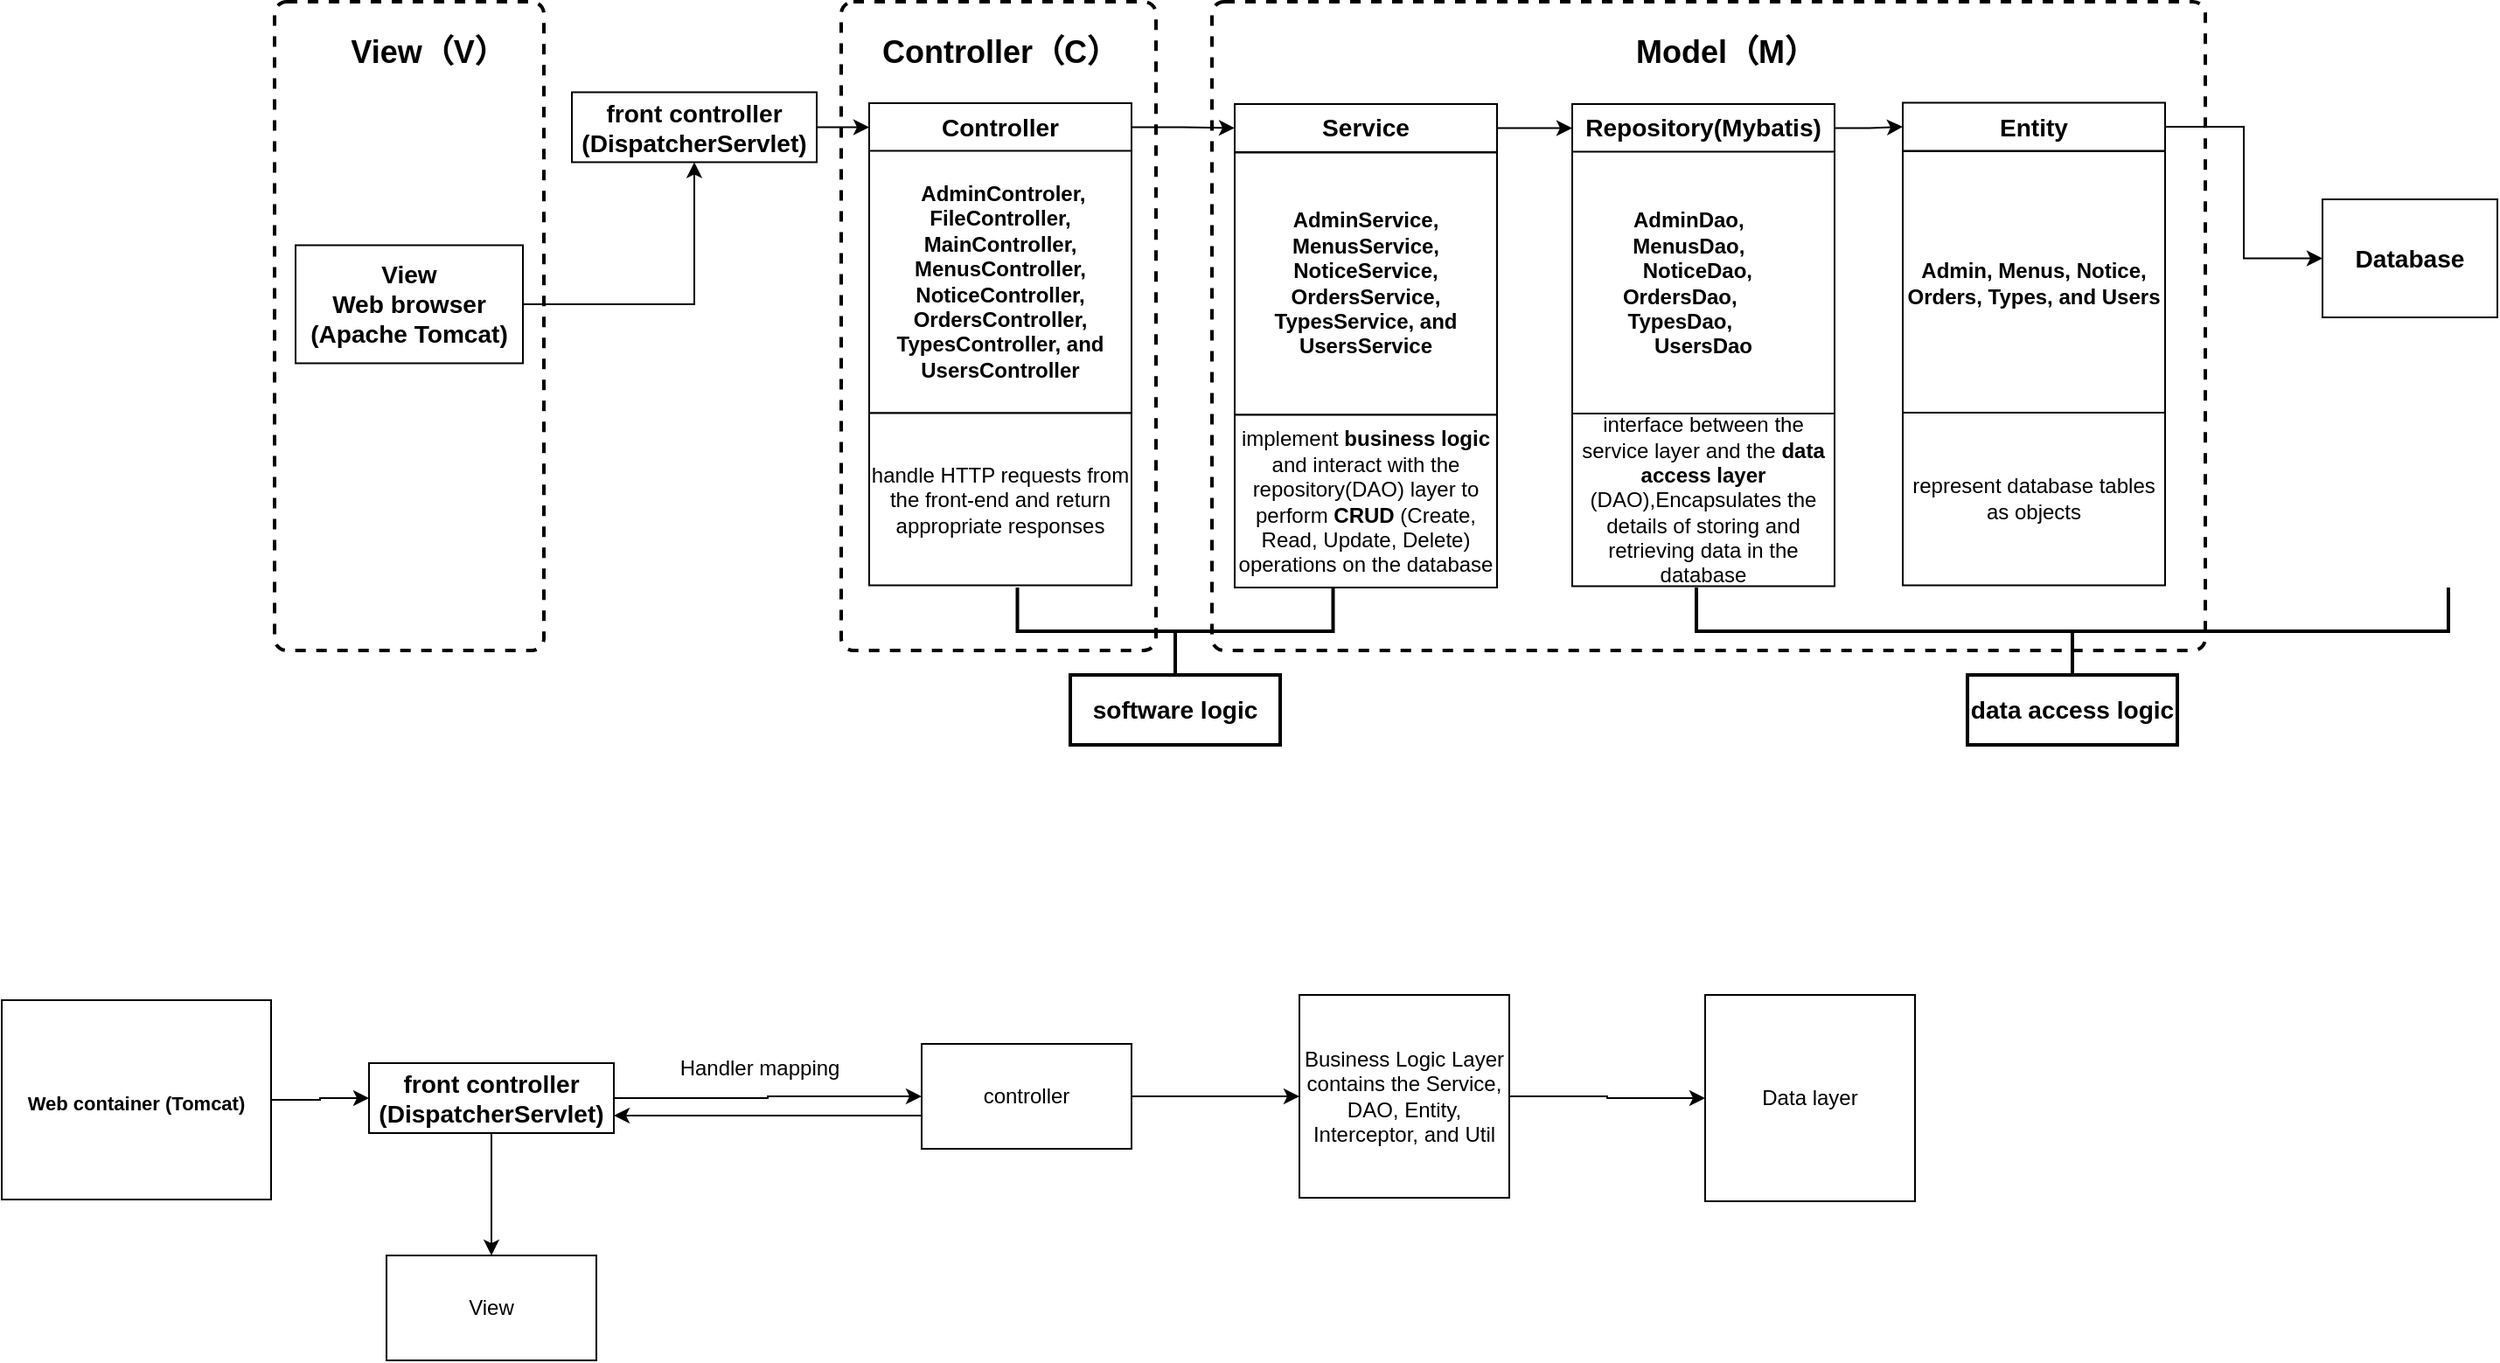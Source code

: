 <mxfile version="21.2.1" type="github">
  <diagram name="第 1 页" id="F75F39Ndx9XzVUsRWSvf">
    <mxGraphModel dx="1713" dy="1134" grid="0" gridSize="14" guides="1" tooltips="1" connect="1" arrows="1" fold="1" page="0" pageScale="1" pageWidth="827" pageHeight="1169" math="0" shadow="0">
      <root>
        <mxCell id="0" />
        <mxCell id="1" parent="0" />
        <mxCell id="sw15Z7x13JnrboLt79yL-166" value="" style="rounded=1;whiteSpace=wrap;html=1;absoluteArcSize=1;arcSize=14;strokeWidth=2;dashed=1;" vertex="1" parent="1">
          <mxGeometry x="-40" y="-14" width="154" height="371" as="geometry" />
        </mxCell>
        <mxCell id="sw15Z7x13JnrboLt79yL-163" value="" style="rounded=1;whiteSpace=wrap;html=1;absoluteArcSize=1;arcSize=14;strokeWidth=2;dashed=1;" vertex="1" parent="1">
          <mxGeometry x="496" y="-14" width="568" height="371" as="geometry" />
        </mxCell>
        <mxCell id="sw15Z7x13JnrboLt79yL-162" value="" style="rounded=1;whiteSpace=wrap;html=1;absoluteArcSize=1;arcSize=14;strokeWidth=2;dashed=1;" vertex="1" parent="1">
          <mxGeometry x="284" y="-14" width="180" height="371" as="geometry" />
        </mxCell>
        <mxCell id="sw15Z7x13JnrboLt79yL-100" value="" style="edgeStyle=orthogonalEdgeStyle;rounded=0;orthogonalLoop=1;jettySize=auto;html=1;" edge="1" parent="1" source="sw15Z7x13JnrboLt79yL-1" target="sw15Z7x13JnrboLt79yL-2">
          <mxGeometry relative="1" as="geometry" />
        </mxCell>
        <mxCell id="sw15Z7x13JnrboLt79yL-1" value="&lt;h3&gt;View&lt;br&gt;Web browser (Apache Tomcat)&lt;/h3&gt;" style="rounded=0;whiteSpace=wrap;html=1;" vertex="1" parent="1">
          <mxGeometry x="-28" y="125.25" width="130" height="67.5" as="geometry" />
        </mxCell>
        <mxCell id="sw15Z7x13JnrboLt79yL-7" value="" style="edgeStyle=orthogonalEdgeStyle;rounded=0;orthogonalLoop=1;jettySize=auto;html=1;" edge="1" parent="1" source="sw15Z7x13JnrboLt79yL-2" target="sw15Z7x13JnrboLt79yL-6">
          <mxGeometry relative="1" as="geometry" />
        </mxCell>
        <mxCell id="sw15Z7x13JnrboLt79yL-2" value="&lt;h3&gt;front controller (DispatcherServlet) &lt;/h3&gt;" style="rounded=0;whiteSpace=wrap;html=1;" vertex="1" parent="1">
          <mxGeometry x="130" y="37.75" width="140" height="40" as="geometry" />
        </mxCell>
        <mxCell id="sw15Z7x13JnrboLt79yL-110" value="" style="edgeStyle=orthogonalEdgeStyle;rounded=0;orthogonalLoop=1;jettySize=auto;html=1;" edge="1" parent="1" source="sw15Z7x13JnrboLt79yL-6" target="sw15Z7x13JnrboLt79yL-108">
          <mxGeometry relative="1" as="geometry" />
        </mxCell>
        <mxCell id="sw15Z7x13JnrboLt79yL-6" value="&lt;h3&gt;Controller&lt;/h3&gt;" style="whiteSpace=wrap;html=1;rounded=0;" vertex="1" parent="1">
          <mxGeometry x="300" y="44" width="150" height="27.5" as="geometry" />
        </mxCell>
        <mxCell id="sw15Z7x13JnrboLt79yL-101" value="&lt;h4&gt;&amp;nbsp;AdminControler, FileController, MainController, MenusController, NoticeController, OrdersController, TypesController, and UsersController&lt;/h4&gt;" style="whiteSpace=wrap;html=1;" vertex="1" parent="1">
          <mxGeometry x="300" y="71.25" width="150" height="150" as="geometry" />
        </mxCell>
        <mxCell id="sw15Z7x13JnrboLt79yL-107" value="&lt;h4&gt;AdminService, MenusService, NoticeService, OrdersService, TypesService, and UsersService&lt;/h4&gt;" style="whiteSpace=wrap;html=1;" vertex="1" parent="1">
          <mxGeometry x="509" y="72.25" width="150" height="150" as="geometry" />
        </mxCell>
        <mxCell id="sw15Z7x13JnrboLt79yL-112" value="" style="edgeStyle=orthogonalEdgeStyle;rounded=0;orthogonalLoop=1;jettySize=auto;html=1;" edge="1" parent="1" source="sw15Z7x13JnrboLt79yL-108" target="sw15Z7x13JnrboLt79yL-111">
          <mxGeometry relative="1" as="geometry" />
        </mxCell>
        <mxCell id="sw15Z7x13JnrboLt79yL-108" value="&lt;h3&gt;Service&lt;/h3&gt;" style="whiteSpace=wrap;html=1;rounded=0;" vertex="1" parent="1">
          <mxGeometry x="509" y="44.5" width="150" height="27.5" as="geometry" />
        </mxCell>
        <mxCell id="sw15Z7x13JnrboLt79yL-115" value="" style="edgeStyle=orthogonalEdgeStyle;rounded=0;orthogonalLoop=1;jettySize=auto;html=1;" edge="1" parent="1" source="sw15Z7x13JnrboLt79yL-111" target="sw15Z7x13JnrboLt79yL-114">
          <mxGeometry relative="1" as="geometry" />
        </mxCell>
        <mxCell id="sw15Z7x13JnrboLt79yL-111" value="&lt;h3&gt;Repository(Mybatis)&lt;/h3&gt;" style="whiteSpace=wrap;html=1;rounded=0;" vertex="1" parent="1">
          <mxGeometry x="702" y="44.5" width="150" height="27.5" as="geometry" />
        </mxCell>
        <mxCell id="sw15Z7x13JnrboLt79yL-113" value="&lt;h4 style=&quot;&quot;&gt;AdminDao,&amp;nbsp; &amp;nbsp; &amp;nbsp; MenusDao,&amp;nbsp; &amp;nbsp; &amp;nbsp; &amp;nbsp;NoticeDao,&amp;nbsp; &amp;nbsp; &amp;nbsp;OrdersDao,&amp;nbsp; &amp;nbsp; &amp;nbsp; &amp;nbsp; &amp;nbsp; &amp;nbsp;TypesDao,&amp;nbsp; &amp;nbsp; &amp;nbsp; &amp;nbsp; &amp;nbsp; UsersDao&lt;/h4&gt;" style="whiteSpace=wrap;html=1;align=center;" vertex="1" parent="1">
          <mxGeometry x="702" y="71.75" width="150" height="150" as="geometry" />
        </mxCell>
        <mxCell id="sw15Z7x13JnrboLt79yL-119" style="edgeStyle=orthogonalEdgeStyle;rounded=0;orthogonalLoop=1;jettySize=auto;html=1;entryX=0;entryY=0.5;entryDx=0;entryDy=0;" edge="1" parent="1" source="sw15Z7x13JnrboLt79yL-114" target="sw15Z7x13JnrboLt79yL-117">
          <mxGeometry relative="1" as="geometry" />
        </mxCell>
        <mxCell id="sw15Z7x13JnrboLt79yL-114" value="&lt;h3&gt;Entity&lt;/h3&gt;" style="whiteSpace=wrap;html=1;rounded=0;" vertex="1" parent="1">
          <mxGeometry x="891" y="43.75" width="150" height="27.5" as="geometry" />
        </mxCell>
        <mxCell id="sw15Z7x13JnrboLt79yL-116" value="&lt;h4&gt;Admin, Menus, Notice, Orders, Types, and Users&lt;/h4&gt;" style="whiteSpace=wrap;html=1;" vertex="1" parent="1">
          <mxGeometry x="891" y="71.5" width="150" height="150" as="geometry" />
        </mxCell>
        <mxCell id="sw15Z7x13JnrboLt79yL-117" value="&lt;h3&gt;Database&lt;/h3&gt;" style="rounded=0;whiteSpace=wrap;html=1;" vertex="1" parent="1">
          <mxGeometry x="1131" y="99" width="100" height="67.5" as="geometry" />
        </mxCell>
        <mxCell id="sw15Z7x13JnrboLt79yL-122" value="handle HTTP requests from the front-end and return appropriate responses" style="rounded=0;whiteSpace=wrap;html=1;" vertex="1" parent="1">
          <mxGeometry x="300" y="221.25" width="150" height="98.5" as="geometry" />
        </mxCell>
        <mxCell id="sw15Z7x13JnrboLt79yL-123" value="implement &lt;b&gt;business logic&lt;/b&gt; and interact with the repository(DAO) layer to perform &lt;b&gt;CRUD&lt;/b&gt; (Create, Read, Update, Delete) operations on the database" style="rounded=0;whiteSpace=wrap;html=1;" vertex="1" parent="1">
          <mxGeometry x="509" y="222.25" width="150" height="98.75" as="geometry" />
        </mxCell>
        <mxCell id="sw15Z7x13JnrboLt79yL-124" value="interface between the service layer and the &lt;b&gt;data access layer&lt;/b&gt; (DAO),Encapsulates the details of storing and retrieving data in the database" style="rounded=0;whiteSpace=wrap;html=1;" vertex="1" parent="1">
          <mxGeometry x="702" y="221.5" width="150" height="98.75" as="geometry" />
        </mxCell>
        <mxCell id="sw15Z7x13JnrboLt79yL-125" value="represent database tables as objects" style="rounded=0;whiteSpace=wrap;html=1;" vertex="1" parent="1">
          <mxGeometry x="891" y="221" width="150" height="98.75" as="geometry" />
        </mxCell>
        <mxCell id="sw15Z7x13JnrboLt79yL-127" value="&lt;h2&gt;&lt;font style=&quot;font-size: 11px;&quot;&gt;Web container (Tomcat)&lt;/font&gt;&lt;/h2&gt;" style="rounded=0;whiteSpace=wrap;html=1;" vertex="1" parent="1">
          <mxGeometry x="-196" y="557" width="154" height="114" as="geometry" />
        </mxCell>
        <mxCell id="sw15Z7x13JnrboLt79yL-134" value="" style="edgeStyle=orthogonalEdgeStyle;rounded=0;orthogonalLoop=1;jettySize=auto;html=1;" edge="1" parent="1" source="sw15Z7x13JnrboLt79yL-131" target="sw15Z7x13JnrboLt79yL-133">
          <mxGeometry relative="1" as="geometry" />
        </mxCell>
        <mxCell id="sw15Z7x13JnrboLt79yL-131" value="Business Logic Layer contains the Service, DAO, Entity, Interceptor, and Util" style="rounded=0;whiteSpace=wrap;html=1;" vertex="1" parent="1">
          <mxGeometry x="546" y="554" width="120" height="116" as="geometry" />
        </mxCell>
        <mxCell id="sw15Z7x13JnrboLt79yL-133" value="Data layer" style="whiteSpace=wrap;html=1;rounded=0;" vertex="1" parent="1">
          <mxGeometry x="778" y="554" width="120" height="118" as="geometry" />
        </mxCell>
        <mxCell id="sw15Z7x13JnrboLt79yL-141" value="" style="edgeStyle=orthogonalEdgeStyle;rounded=0;orthogonalLoop=1;jettySize=auto;html=1;" edge="1" parent="1" source="sw15Z7x13JnrboLt79yL-127" target="sw15Z7x13JnrboLt79yL-139">
          <mxGeometry relative="1" as="geometry">
            <mxPoint x="110" y="615" as="sourcePoint" />
            <mxPoint x="360" y="614" as="targetPoint" />
          </mxGeometry>
        </mxCell>
        <mxCell id="sw15Z7x13JnrboLt79yL-147" style="edgeStyle=orthogonalEdgeStyle;rounded=0;orthogonalLoop=1;jettySize=auto;html=1;entryX=0;entryY=0.5;entryDx=0;entryDy=0;" edge="1" parent="1" source="sw15Z7x13JnrboLt79yL-139" target="sw15Z7x13JnrboLt79yL-144">
          <mxGeometry relative="1" as="geometry" />
        </mxCell>
        <mxCell id="sw15Z7x13JnrboLt79yL-153" value="" style="edgeStyle=orthogonalEdgeStyle;rounded=0;orthogonalLoop=1;jettySize=auto;html=1;" edge="1" parent="1" source="sw15Z7x13JnrboLt79yL-139" target="sw15Z7x13JnrboLt79yL-152">
          <mxGeometry relative="1" as="geometry" />
        </mxCell>
        <mxCell id="sw15Z7x13JnrboLt79yL-139" value="&lt;h3&gt;front controller (DispatcherServlet) &lt;/h3&gt;" style="rounded=0;whiteSpace=wrap;html=1;" vertex="1" parent="1">
          <mxGeometry x="14" y="593" width="140" height="40" as="geometry" />
        </mxCell>
        <mxCell id="sw15Z7x13JnrboLt79yL-149" value="" style="edgeStyle=orthogonalEdgeStyle;rounded=0;orthogonalLoop=1;jettySize=auto;html=1;" edge="1" parent="1" source="sw15Z7x13JnrboLt79yL-144" target="sw15Z7x13JnrboLt79yL-131">
          <mxGeometry relative="1" as="geometry" />
        </mxCell>
        <mxCell id="sw15Z7x13JnrboLt79yL-150" value="" style="edgeStyle=orthogonalEdgeStyle;rounded=0;orthogonalLoop=1;jettySize=auto;html=1;entryX=1;entryY=0.75;entryDx=0;entryDy=0;" edge="1" parent="1">
          <mxGeometry relative="1" as="geometry">
            <mxPoint x="336" y="623" as="sourcePoint" />
            <mxPoint x="154" y="623" as="targetPoint" />
            <Array as="points">
              <mxPoint x="294" y="623" />
              <mxPoint x="294" y="623" />
            </Array>
          </mxGeometry>
        </mxCell>
        <mxCell id="sw15Z7x13JnrboLt79yL-144" value="controller" style="whiteSpace=wrap;html=1;" vertex="1" parent="1">
          <mxGeometry x="330" y="582" width="120" height="60" as="geometry" />
        </mxCell>
        <mxCell id="sw15Z7x13JnrboLt79yL-148" value="Handler mapping" style="text;html=1;align=center;verticalAlign=middle;resizable=0;points=[];autosize=1;strokeColor=none;fillColor=none;" vertex="1" parent="1">
          <mxGeometry x="174" y="582" width="126" height="28" as="geometry" />
        </mxCell>
        <mxCell id="sw15Z7x13JnrboLt79yL-152" value="View" style="whiteSpace=wrap;html=1;rounded=0;" vertex="1" parent="1">
          <mxGeometry x="24" y="703" width="120" height="60" as="geometry" />
        </mxCell>
        <mxCell id="sw15Z7x13JnrboLt79yL-154" value="" style="strokeWidth=2;html=1;shape=mxgraph.flowchart.annotation_2;align=left;labelPosition=right;pointerEvents=1;rotation=-90;" vertex="1" parent="1">
          <mxGeometry x="450" y="255.75" width="50" height="180.5" as="geometry" />
        </mxCell>
        <mxCell id="sw15Z7x13JnrboLt79yL-155" value="&lt;h3&gt;&lt;b&gt;software logic&lt;/b&gt;&lt;/h3&gt;" style="whiteSpace=wrap;html=1;align=center;strokeWidth=2;" vertex="1" parent="1">
          <mxGeometry x="415" y="371" width="120" height="40" as="geometry" />
        </mxCell>
        <mxCell id="sw15Z7x13JnrboLt79yL-157" value="" style="strokeWidth=2;html=1;shape=mxgraph.flowchart.annotation_2;align=left;labelPosition=right;pointerEvents=1;rotation=-90;" vertex="1" parent="1">
          <mxGeometry x="963" y="131" width="50" height="430" as="geometry" />
        </mxCell>
        <mxCell id="sw15Z7x13JnrboLt79yL-160" value="&lt;h3&gt;&lt;b&gt;data access logic&lt;/b&gt;&lt;/h3&gt;" style="whiteSpace=wrap;html=1;align=center;strokeWidth=2;" vertex="1" parent="1">
          <mxGeometry x="928" y="371" width="120" height="40" as="geometry" />
        </mxCell>
        <mxCell id="sw15Z7x13JnrboLt79yL-161" style="edgeStyle=orthogonalEdgeStyle;rounded=0;orthogonalLoop=1;jettySize=auto;html=1;exitX=0.5;exitY=1;exitDx=0;exitDy=0;" edge="1" parent="1" source="sw15Z7x13JnrboLt79yL-160" target="sw15Z7x13JnrboLt79yL-160">
          <mxGeometry relative="1" as="geometry" />
        </mxCell>
        <mxCell id="sw15Z7x13JnrboLt79yL-170" value="&lt;h2&gt;View（V）&lt;/h2&gt;" style="text;html=1;strokeColor=none;fillColor=none;spacing=5;spacingTop=-20;whiteSpace=wrap;overflow=hidden;rounded=0;align=center;" vertex="1" parent="1">
          <mxGeometry x="-28" width="152" height="56" as="geometry" />
        </mxCell>
        <mxCell id="sw15Z7x13JnrboLt79yL-171" value="&lt;h2&gt;Controller（C）&lt;/h2&gt;" style="text;html=1;strokeColor=none;fillColor=none;spacing=5;spacingTop=-20;whiteSpace=wrap;overflow=hidden;rounded=0;align=center;" vertex="1" parent="1">
          <mxGeometry x="299" width="152" height="56" as="geometry" />
        </mxCell>
        <mxCell id="sw15Z7x13JnrboLt79yL-172" value="&lt;h2&gt;Model（M）&lt;/h2&gt;" style="text;html=1;strokeColor=none;fillColor=none;spacing=5;spacingTop=-20;whiteSpace=wrap;overflow=hidden;rounded=0;align=center;" vertex="1" parent="1">
          <mxGeometry x="714" width="152" height="56" as="geometry" />
        </mxCell>
      </root>
    </mxGraphModel>
  </diagram>
</mxfile>
